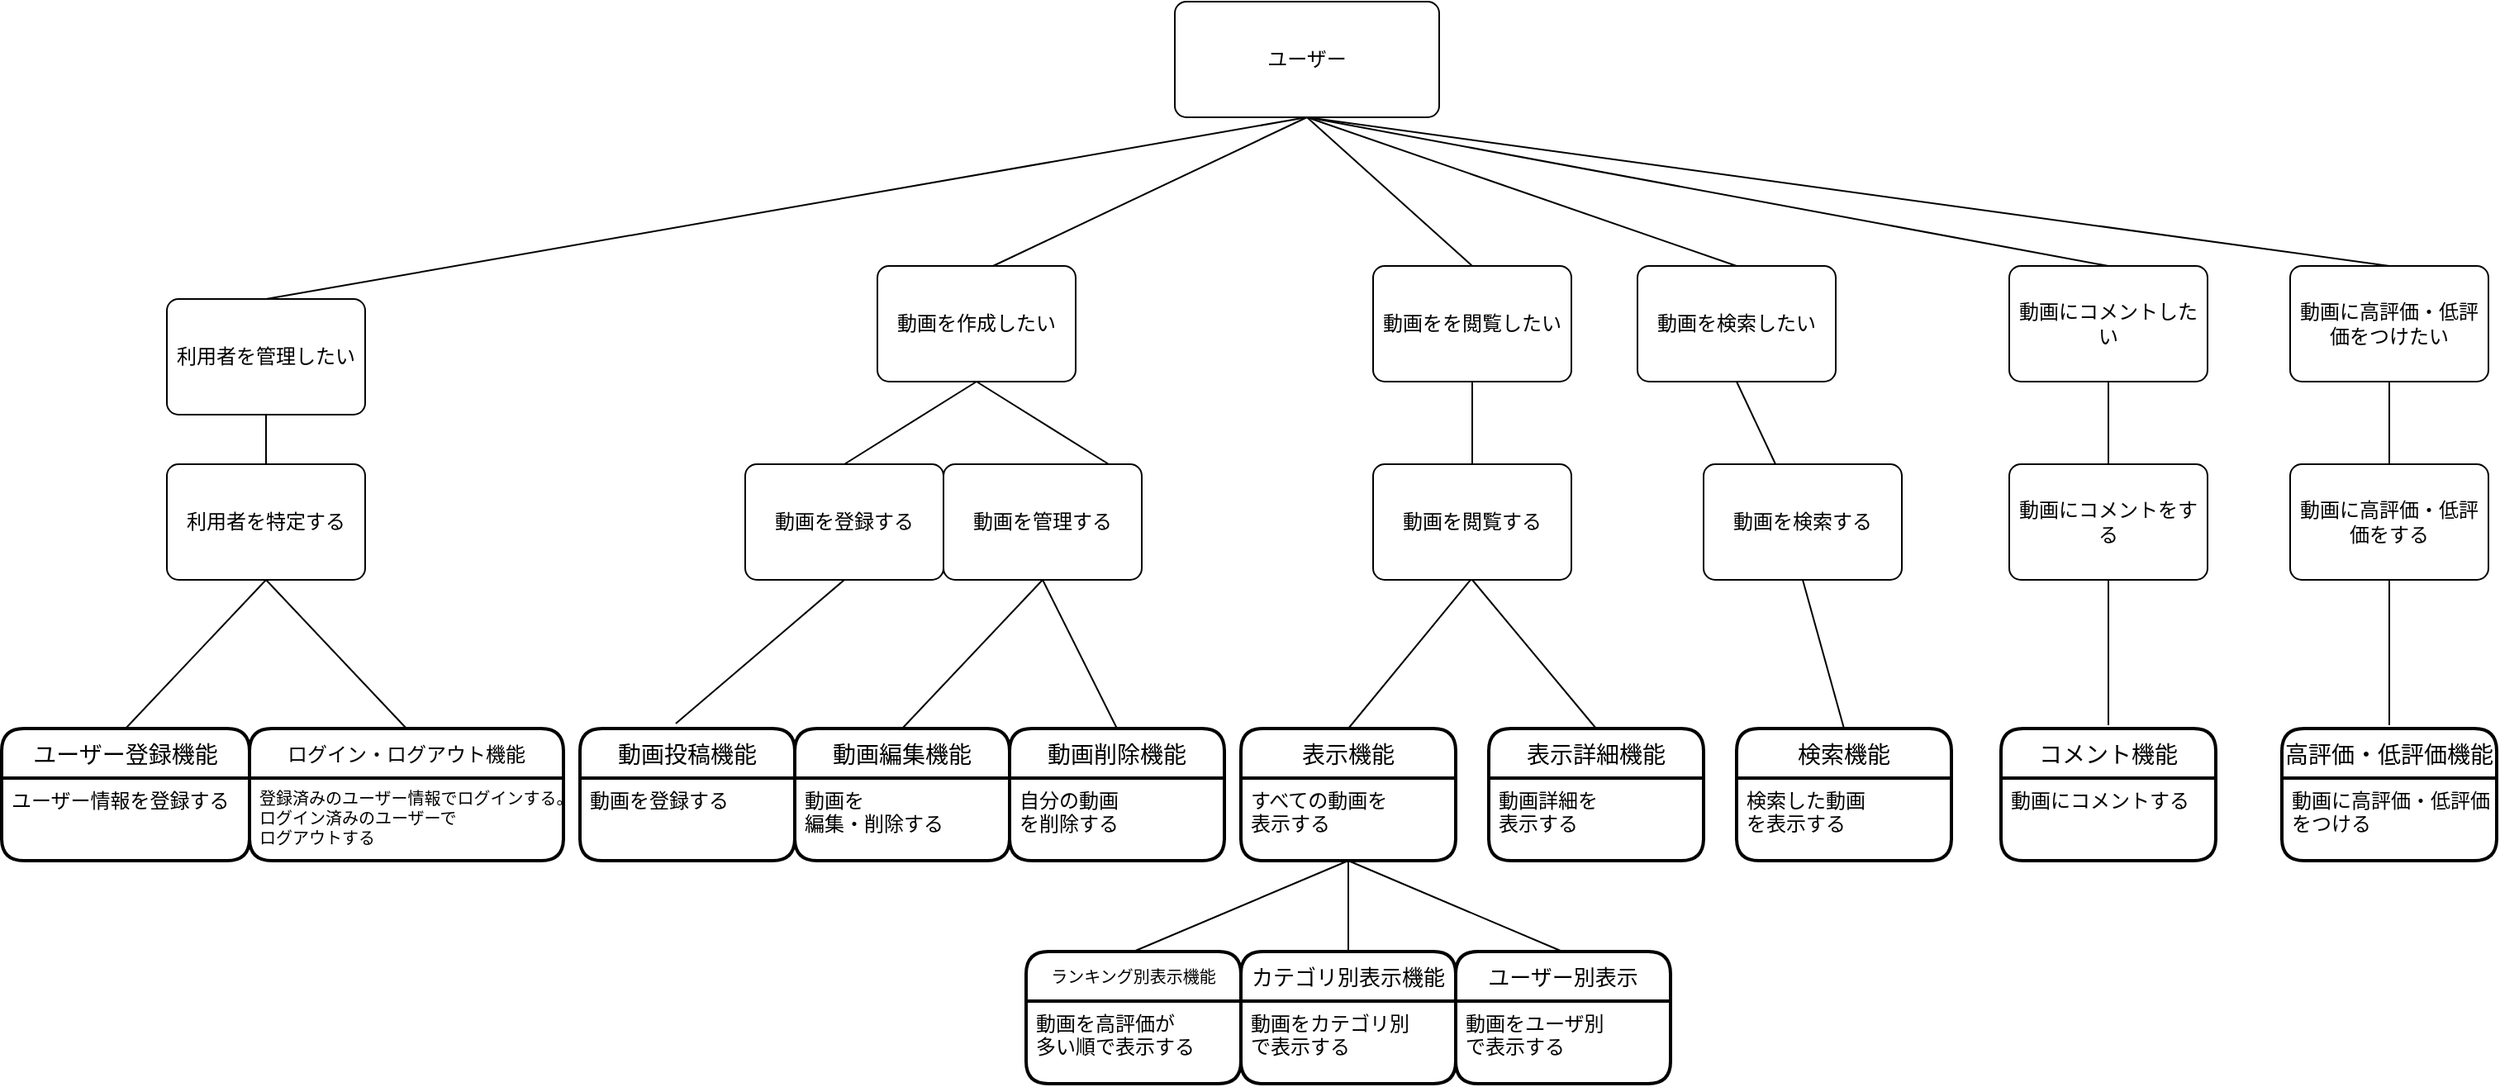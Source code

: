 <mxfile version="14.6.13" type="device"><diagram id="mubKvXnQOlEhwIA7x15I" name="ページ1"><mxGraphModel dx="2950" dy="795" grid="1" gridSize="10" guides="1" tooltips="1" connect="1" arrows="1" fold="1" page="1" pageScale="1" pageWidth="827" pageHeight="1169" math="0" shadow="0"><root><mxCell id="0"/><mxCell id="1" parent="0"/><mxCell id="DC9m4wjwWqNJ7zrwBFtp-26" value="動画投稿機能" style="swimlane;childLayout=stackLayout;horizontal=1;startSize=30;horizontalStack=0;rounded=1;fontSize=14;fontStyle=0;strokeWidth=2;resizeParent=0;resizeLast=1;shadow=0;dashed=0;align=center;" parent="1" vertex="1"><mxGeometry x="-530" y="440" width="130" height="80" as="geometry"/></mxCell><mxCell id="DC9m4wjwWqNJ7zrwBFtp-27" value="動画を登録する" style="align=left;strokeColor=none;fillColor=none;spacingLeft=4;fontSize=12;verticalAlign=top;resizable=0;rotatable=0;part=1;" parent="DC9m4wjwWqNJ7zrwBFtp-26" vertex="1"><mxGeometry y="30" width="130" height="50" as="geometry"/></mxCell><mxCell id="DC9m4wjwWqNJ7zrwBFtp-29" value="ユーザー" style="rounded=1;arcSize=10;whiteSpace=wrap;html=1;align=center;" parent="1" vertex="1"><mxGeometry x="-170" width="160" height="70" as="geometry"/></mxCell><mxCell id="DC9m4wjwWqNJ7zrwBFtp-33" value="動画にコメントしたい" style="rounded=1;arcSize=10;whiteSpace=wrap;html=1;align=center;" parent="1" vertex="1"><mxGeometry x="335" y="160" width="120" height="70" as="geometry"/></mxCell><mxCell id="DC9m4wjwWqNJ7zrwBFtp-35" value="動画を検索したい" style="rounded=1;arcSize=10;whiteSpace=wrap;html=1;align=center;" parent="1" vertex="1"><mxGeometry x="110" y="160" width="120" height="70" as="geometry"/></mxCell><mxCell id="DC9m4wjwWqNJ7zrwBFtp-36" value="動画をを閲覧したい" style="rounded=1;arcSize=10;whiteSpace=wrap;html=1;align=center;" parent="1" vertex="1"><mxGeometry x="-50" y="160" width="120" height="70" as="geometry"/></mxCell><mxCell id="DC9m4wjwWqNJ7zrwBFtp-51" value="動画編集機能" style="swimlane;childLayout=stackLayout;horizontal=1;startSize=30;horizontalStack=0;rounded=1;fontSize=14;fontStyle=0;strokeWidth=2;resizeParent=0;resizeLast=1;shadow=0;dashed=0;align=center;" parent="1" vertex="1"><mxGeometry x="-400" y="440" width="130" height="80" as="geometry"/></mxCell><mxCell id="DC9m4wjwWqNJ7zrwBFtp-52" value="動画を&#10;編集・削除する" style="align=left;strokeColor=none;fillColor=none;spacingLeft=4;fontSize=12;verticalAlign=top;resizable=0;rotatable=0;part=1;" parent="DC9m4wjwWqNJ7zrwBFtp-51" vertex="1"><mxGeometry y="30" width="130" height="50" as="geometry"/></mxCell><mxCell id="DC9m4wjwWqNJ7zrwBFtp-54" value="検索機能" style="swimlane;childLayout=stackLayout;horizontal=1;startSize=30;horizontalStack=0;rounded=1;fontSize=14;fontStyle=0;strokeWidth=2;resizeParent=0;resizeLast=1;shadow=0;dashed=0;align=center;" parent="1" vertex="1"><mxGeometry x="170" y="440" width="130" height="80" as="geometry"/></mxCell><mxCell id="DC9m4wjwWqNJ7zrwBFtp-55" value="検索した動画&#10;を表示する" style="align=left;strokeColor=none;fillColor=none;spacingLeft=4;fontSize=12;verticalAlign=top;resizable=0;rotatable=0;part=1;" parent="DC9m4wjwWqNJ7zrwBFtp-54" vertex="1"><mxGeometry y="30" width="130" height="50" as="geometry"/></mxCell><mxCell id="DC9m4wjwWqNJ7zrwBFtp-57" value="動画削除機能" style="swimlane;childLayout=stackLayout;horizontal=1;startSize=30;horizontalStack=0;rounded=1;fontSize=14;fontStyle=0;strokeWidth=2;resizeParent=0;resizeLast=1;shadow=0;dashed=0;align=center;" parent="1" vertex="1"><mxGeometry x="-270" y="440" width="130" height="80" as="geometry"/></mxCell><mxCell id="DC9m4wjwWqNJ7zrwBFtp-58" value="自分の動画&#10;を削除する" style="align=left;strokeColor=none;fillColor=none;spacingLeft=4;fontSize=12;verticalAlign=top;resizable=0;rotatable=0;part=1;" parent="DC9m4wjwWqNJ7zrwBFtp-57" vertex="1"><mxGeometry y="30" width="130" height="50" as="geometry"/></mxCell><mxCell id="DC9m4wjwWqNJ7zrwBFtp-60" value="表示機能" style="swimlane;childLayout=stackLayout;horizontal=1;startSize=30;horizontalStack=0;rounded=1;fontSize=14;fontStyle=0;strokeWidth=2;resizeParent=0;resizeLast=1;shadow=0;dashed=0;align=center;" parent="1" vertex="1"><mxGeometry x="-130" y="440" width="130" height="80" as="geometry"/></mxCell><mxCell id="DC9m4wjwWqNJ7zrwBFtp-61" value="すべての動画を&#10;表示する" style="align=left;strokeColor=none;fillColor=none;spacingLeft=4;fontSize=12;verticalAlign=top;resizable=0;rotatable=0;part=1;" parent="DC9m4wjwWqNJ7zrwBFtp-60" vertex="1"><mxGeometry y="30" width="130" height="50" as="geometry"/></mxCell><mxCell id="DC9m4wjwWqNJ7zrwBFtp-63" value="カテゴリ別表示機能" style="swimlane;childLayout=stackLayout;horizontal=1;startSize=30;horizontalStack=0;rounded=1;fontSize=13;fontStyle=0;strokeWidth=2;resizeParent=0;resizeLast=1;shadow=0;dashed=0;align=center;" parent="1" vertex="1"><mxGeometry x="-130" y="575" width="130" height="80" as="geometry"/></mxCell><mxCell id="DC9m4wjwWqNJ7zrwBFtp-64" value="動画をカテゴリ別&#10;で表示する" style="align=left;strokeColor=none;fillColor=none;spacingLeft=4;fontSize=12;verticalAlign=top;resizable=0;rotatable=0;part=1;" parent="DC9m4wjwWqNJ7zrwBFtp-63" vertex="1"><mxGeometry y="30" width="130" height="50" as="geometry"/></mxCell><mxCell id="DC9m4wjwWqNJ7zrwBFtp-71" value="動画を閲覧する" style="rounded=1;arcSize=10;whiteSpace=wrap;html=1;align=center;" parent="1" vertex="1"><mxGeometry x="-50" y="280" width="120" height="70" as="geometry"/></mxCell><mxCell id="DC9m4wjwWqNJ7zrwBFtp-72" value="動画を管理する" style="rounded=1;arcSize=10;whiteSpace=wrap;html=1;align=center;" parent="1" vertex="1"><mxGeometry x="-310" y="280" width="120" height="70" as="geometry"/></mxCell><mxCell id="DC9m4wjwWqNJ7zrwBFtp-74" value="動画を作成したい" style="rounded=1;arcSize=10;whiteSpace=wrap;html=1;align=center;" parent="1" vertex="1"><mxGeometry x="-350" y="160" width="120" height="70" as="geometry"/></mxCell><mxCell id="DC9m4wjwWqNJ7zrwBFtp-75" value="動画を登録する" style="rounded=1;arcSize=10;whiteSpace=wrap;html=1;align=center;" parent="1" vertex="1"><mxGeometry x="-430" y="280" width="120" height="70" as="geometry"/></mxCell><mxCell id="DC9m4wjwWqNJ7zrwBFtp-95" value="動画を検索する" style="rounded=1;arcSize=10;whiteSpace=wrap;html=1;align=center;" parent="1" vertex="1"><mxGeometry x="150" y="280" width="120" height="70" as="geometry"/></mxCell><mxCell id="DC9m4wjwWqNJ7zrwBFtp-101" value="動画にコメントをする" style="rounded=1;arcSize=10;whiteSpace=wrap;html=1;align=center;" parent="1" vertex="1"><mxGeometry x="335" y="280" width="120" height="70" as="geometry"/></mxCell><mxCell id="DC9m4wjwWqNJ7zrwBFtp-106" value="コメント機能" style="swimlane;childLayout=stackLayout;horizontal=1;startSize=30;horizontalStack=0;rounded=1;fontSize=14;fontStyle=0;strokeWidth=2;resizeParent=0;resizeLast=1;shadow=0;dashed=0;align=center;" parent="1" vertex="1"><mxGeometry x="330" y="440" width="130" height="80" as="geometry"/></mxCell><mxCell id="DC9m4wjwWqNJ7zrwBFtp-107" value="動画にコメントする" style="align=left;strokeColor=none;fillColor=none;spacingLeft=4;fontSize=12;verticalAlign=top;resizable=0;rotatable=0;part=1;" parent="DC9m4wjwWqNJ7zrwBFtp-106" vertex="1"><mxGeometry y="30" width="130" height="50" as="geometry"/></mxCell><mxCell id="DC9m4wjwWqNJ7zrwBFtp-116" value="" style="endArrow=none;html=1;rounded=0;exitX=0.5;exitY=0;exitDx=0;exitDy=0;entryX=0.5;entryY=1;entryDx=0;entryDy=0;" parent="1" target="DC9m4wjwWqNJ7zrwBFtp-74" edge="1"><mxGeometry relative="1" as="geometry"><mxPoint x="-210" y="280" as="sourcePoint"/><mxPoint x="-340" y="230" as="targetPoint"/></mxGeometry></mxCell><mxCell id="DC9m4wjwWqNJ7zrwBFtp-122" value="" style="endArrow=none;html=1;rounded=0;entryX=0.5;entryY=1;entryDx=0;entryDy=0;" parent="1" target="DC9m4wjwWqNJ7zrwBFtp-101" edge="1"><mxGeometry relative="1" as="geometry"><mxPoint x="395" y="438" as="sourcePoint"/><mxPoint x="465" y="350" as="targetPoint"/></mxGeometry></mxCell><mxCell id="DC9m4wjwWqNJ7zrwBFtp-165" value="" style="endArrow=none;html=1;entryX=0.5;entryY=1;entryDx=0;entryDy=0;" parent="1" source="DC9m4wjwWqNJ7zrwBFtp-95" target="DC9m4wjwWqNJ7zrwBFtp-35" edge="1"><mxGeometry width="50" height="50" relative="1" as="geometry"><mxPoint x="120" y="290" as="sourcePoint"/><mxPoint x="170" y="240" as="targetPoint"/></mxGeometry></mxCell><mxCell id="DC9m4wjwWqNJ7zrwBFtp-166" value="" style="endArrow=none;html=1;entryX=0.5;entryY=1;entryDx=0;entryDy=0;" parent="1" target="DC9m4wjwWqNJ7zrwBFtp-29" edge="1"><mxGeometry width="50" height="50" relative="1" as="geometry"><mxPoint x="-280" y="160" as="sourcePoint"/><mxPoint x="110" y="70" as="targetPoint"/></mxGeometry></mxCell><mxCell id="DC9m4wjwWqNJ7zrwBFtp-167" value="" style="endArrow=none;html=1;exitX=0.5;exitY=0;exitDx=0;exitDy=0;entryX=0.5;entryY=1;entryDx=0;entryDy=0;" parent="1" source="DC9m4wjwWqNJ7zrwBFtp-35" target="DC9m4wjwWqNJ7zrwBFtp-29" edge="1"><mxGeometry width="50" height="50" relative="1" as="geometry"><mxPoint x="20" y="340" as="sourcePoint"/><mxPoint x="110" y="80" as="targetPoint"/></mxGeometry></mxCell><mxCell id="DC9m4wjwWqNJ7zrwBFtp-168" value="" style="endArrow=none;html=1;exitX=0.5;exitY=0;exitDx=0;exitDy=0;entryX=0.5;entryY=1;entryDx=0;entryDy=0;" parent="1" source="DC9m4wjwWqNJ7zrwBFtp-36" target="DC9m4wjwWqNJ7zrwBFtp-29" edge="1"><mxGeometry width="50" height="50" relative="1" as="geometry"><mxPoint x="20" y="340" as="sourcePoint"/><mxPoint y="60" as="targetPoint"/></mxGeometry></mxCell><mxCell id="DC9m4wjwWqNJ7zrwBFtp-169" value="" style="endArrow=none;html=1;exitX=0.5;exitY=0;exitDx=0;exitDy=0;entryX=0.5;entryY=1;entryDx=0;entryDy=0;" parent="1" source="DC9m4wjwWqNJ7zrwBFtp-33" edge="1" target="DC9m4wjwWqNJ7zrwBFtp-29"><mxGeometry width="50" height="50" relative="1" as="geometry"><mxPoint x="330" y="150" as="sourcePoint"/><mxPoint y="60" as="targetPoint"/></mxGeometry></mxCell><mxCell id="DC9m4wjwWqNJ7zrwBFtp-171" value="" style="endArrow=none;html=1;exitX=0.5;exitY=0;exitDx=0;exitDy=0;" parent="1" source="DC9m4wjwWqNJ7zrwBFtp-75" edge="1"><mxGeometry width="50" height="50" relative="1" as="geometry"><mxPoint x="-350" y="280" as="sourcePoint"/><mxPoint x="-290" y="230" as="targetPoint"/></mxGeometry></mxCell><mxCell id="DC9m4wjwWqNJ7zrwBFtp-172" value="" style="endArrow=none;html=1;entryX=0.5;entryY=1;entryDx=0;entryDy=0;exitX=0.5;exitY=0;exitDx=0;exitDy=0;" parent="1" source="DC9m4wjwWqNJ7zrwBFtp-57" target="DC9m4wjwWqNJ7zrwBFtp-72" edge="1"><mxGeometry width="50" height="50" relative="1" as="geometry"><mxPoint x="-250" y="400" as="sourcePoint"/><mxPoint x="-210" y="350" as="targetPoint"/></mxGeometry></mxCell><mxCell id="DC9m4wjwWqNJ7zrwBFtp-173" value="" style="endArrow=none;html=1;exitX=0.5;exitY=0;exitDx=0;exitDy=0;entryX=0.5;entryY=1;entryDx=0;entryDy=0;" parent="1" source="DC9m4wjwWqNJ7zrwBFtp-51" target="DC9m4wjwWqNJ7zrwBFtp-72" edge="1"><mxGeometry width="50" height="50" relative="1" as="geometry"><mxPoint x="-380" y="390" as="sourcePoint"/><mxPoint x="-330" y="340" as="targetPoint"/></mxGeometry></mxCell><mxCell id="DC9m4wjwWqNJ7zrwBFtp-174" value="" style="endArrow=none;html=1;exitX=0.446;exitY=-0.037;exitDx=0;exitDy=0;exitPerimeter=0;entryX=0.5;entryY=1;entryDx=0;entryDy=0;" parent="1" source="DC9m4wjwWqNJ7zrwBFtp-26" edge="1" target="DC9m4wjwWqNJ7zrwBFtp-75"><mxGeometry width="50" height="50" relative="1" as="geometry"><mxPoint x="-490" y="400" as="sourcePoint"/><mxPoint x="-440" y="350" as="targetPoint"/></mxGeometry></mxCell><mxCell id="DC9m4wjwWqNJ7zrwBFtp-175" value="" style="endArrow=none;html=1;entryX=0.5;entryY=1;entryDx=0;entryDy=0;" parent="1" target="DC9m4wjwWqNJ7zrwBFtp-36" edge="1"><mxGeometry width="50" height="50" relative="1" as="geometry"><mxPoint x="10" y="280" as="sourcePoint"/><mxPoint x="60" y="230" as="targetPoint"/></mxGeometry></mxCell><mxCell id="DC9m4wjwWqNJ7zrwBFtp-176" value="" style="endArrow=none;html=1;entryX=0.5;entryY=1;entryDx=0;entryDy=0;exitX=0.5;exitY=0;exitDx=0;exitDy=0;" parent="1" source="DC9m4wjwWqNJ7zrwBFtp-63" target="DC9m4wjwWqNJ7zrwBFtp-61" edge="1"><mxGeometry width="50" height="50" relative="1" as="geometry"><mxPoint x="260" y="340" as="sourcePoint"/><mxPoint x="310" y="290" as="targetPoint"/></mxGeometry></mxCell><mxCell id="DC9m4wjwWqNJ7zrwBFtp-177" value="" style="endArrow=none;html=1;exitX=0.5;exitY=0;exitDx=0;exitDy=0;" parent="1" source="DC9m4wjwWqNJ7zrwBFtp-60" edge="1"><mxGeometry width="50" height="50" relative="1" as="geometry"><mxPoint x="-41" y="400" as="sourcePoint"/><mxPoint x="9" y="350" as="targetPoint"/></mxGeometry></mxCell><mxCell id="DC9m4wjwWqNJ7zrwBFtp-179" value="" style="endArrow=none;html=1;exitX=0.5;exitY=0;exitDx=0;exitDy=0;entryX=0.5;entryY=1;entryDx=0;entryDy=0;" parent="1" source="DC9m4wjwWqNJ7zrwBFtp-54" edge="1" target="DC9m4wjwWqNJ7zrwBFtp-95"><mxGeometry width="50" height="50" relative="1" as="geometry"><mxPoint x="125" y="430" as="sourcePoint"/><mxPoint x="170" y="350" as="targetPoint"/></mxGeometry></mxCell><mxCell id="DC9m4wjwWqNJ7zrwBFtp-180" value="" style="endArrow=none;html=1;entryX=0.5;entryY=1;entryDx=0;entryDy=0;exitX=0.5;exitY=0;exitDx=0;exitDy=0;" parent="1" source="DC9m4wjwWqNJ7zrwBFtp-101" target="DC9m4wjwWqNJ7zrwBFtp-33" edge="1"><mxGeometry width="50" height="50" relative="1" as="geometry"><mxPoint x="200" y="340" as="sourcePoint"/><mxPoint x="250" y="290" as="targetPoint"/></mxGeometry></mxCell><mxCell id="m38vzi4DDO34hWza4QQN-2" value="利用者を管理したい" style="rounded=1;arcSize=10;whiteSpace=wrap;html=1;align=center;" parent="1" vertex="1"><mxGeometry x="-780" y="180" width="120" height="70" as="geometry"/></mxCell><mxCell id="m38vzi4DDO34hWza4QQN-4" value="ユーザー登録機能" style="swimlane;childLayout=stackLayout;horizontal=1;startSize=30;horizontalStack=0;rounded=1;fontSize=14;fontStyle=0;strokeWidth=2;resizeParent=0;resizeLast=1;shadow=0;dashed=0;align=center;" parent="1" vertex="1"><mxGeometry x="-880" y="440" width="150" height="80" as="geometry"/></mxCell><mxCell id="m38vzi4DDO34hWza4QQN-5" value="ユーザー情報を登録する" style="align=left;strokeColor=none;fillColor=none;spacingLeft=4;fontSize=12;verticalAlign=top;resizable=0;rotatable=0;part=1;" parent="m38vzi4DDO34hWza4QQN-4" vertex="1"><mxGeometry y="30" width="150" height="50" as="geometry"/></mxCell><mxCell id="m38vzi4DDO34hWza4QQN-11" value="利用者を特定する" style="rounded=1;arcSize=10;whiteSpace=wrap;html=1;align=center;" parent="1" vertex="1"><mxGeometry x="-780" y="280" width="120" height="70" as="geometry"/></mxCell><mxCell id="m38vzi4DDO34hWza4QQN-12" value="" style="endArrow=none;html=1;entryX=0.5;entryY=1;entryDx=0;entryDy=0;" parent="1" source="m38vzi4DDO34hWza4QQN-11" target="m38vzi4DDO34hWza4QQN-2" edge="1"><mxGeometry width="50" height="50" relative="1" as="geometry"><mxPoint x="-810" y="320" as="sourcePoint"/><mxPoint x="-760" y="270" as="targetPoint"/></mxGeometry></mxCell><mxCell id="m38vzi4DDO34hWza4QQN-18" value="" style="endArrow=none;html=1;exitX=0.5;exitY=0;exitDx=0;exitDy=0;entryX=0.5;entryY=1;entryDx=0;entryDy=0;" parent="1" source="m38vzi4DDO34hWza4QQN-4" target="m38vzi4DDO34hWza4QQN-11" edge="1"><mxGeometry width="50" height="50" relative="1" as="geometry"><mxPoint x="-805" y="460" as="sourcePoint"/><mxPoint x="-760" y="380" as="targetPoint"/></mxGeometry></mxCell><mxCell id="m38vzi4DDO34hWza4QQN-21" value="ログイン・ログアウト機能" style="swimlane;childLayout=stackLayout;horizontal=1;startSize=30;horizontalStack=0;rounded=1;fontSize=12;fontStyle=0;strokeWidth=2;resizeParent=0;resizeLast=1;shadow=0;dashed=0;align=center;" parent="1" vertex="1"><mxGeometry x="-730" y="440" width="190" height="80" as="geometry"/></mxCell><mxCell id="m38vzi4DDO34hWza4QQN-22" value="登録済みのユーザー情報でログインする。&#10;ログイン済みのユーザーで&#10;ログアウトする" style="align=left;strokeColor=none;fillColor=none;spacingLeft=4;fontSize=10;verticalAlign=top;resizable=0;rotatable=0;part=1;" parent="m38vzi4DDO34hWza4QQN-21" vertex="1"><mxGeometry y="30" width="190" height="50" as="geometry"/></mxCell><mxCell id="m38vzi4DDO34hWza4QQN-23" value="" style="endArrow=none;html=1;exitX=0.5;exitY=0;exitDx=0;exitDy=0;entryX=0.5;entryY=1;entryDx=0;entryDy=0;" parent="1" source="m38vzi4DDO34hWza4QQN-21" target="m38vzi4DDO34hWza4QQN-11" edge="1"><mxGeometry width="50" height="50" relative="1" as="geometry"><mxPoint x="-795" y="470" as="sourcePoint"/><mxPoint x="-750" y="390" as="targetPoint"/></mxGeometry></mxCell><mxCell id="njqqT8-KW5xFta8gCpXC-1" value="動画に高評価・低評価をつけたい" style="rounded=1;arcSize=10;whiteSpace=wrap;html=1;align=center;" parent="1" vertex="1"><mxGeometry x="505" y="160" width="120" height="70" as="geometry"/></mxCell><mxCell id="njqqT8-KW5xFta8gCpXC-2" value="動画に高評価・低評価をする" style="rounded=1;arcSize=10;whiteSpace=wrap;html=1;align=center;" parent="1" vertex="1"><mxGeometry x="505" y="280" width="120" height="70" as="geometry"/></mxCell><mxCell id="njqqT8-KW5xFta8gCpXC-3" value="高評価・低評価機能" style="swimlane;childLayout=stackLayout;horizontal=1;startSize=30;horizontalStack=0;rounded=1;fontSize=14;fontStyle=0;strokeWidth=2;resizeParent=0;resizeLast=1;shadow=0;dashed=0;align=center;" parent="1" vertex="1"><mxGeometry x="500" y="440" width="130" height="80" as="geometry"/></mxCell><mxCell id="njqqT8-KW5xFta8gCpXC-4" value="動画に高評価・低評価&#10;をつける" style="align=left;strokeColor=none;fillColor=none;spacingLeft=4;fontSize=12;verticalAlign=top;resizable=0;rotatable=0;part=1;" parent="njqqT8-KW5xFta8gCpXC-3" vertex="1"><mxGeometry y="30" width="130" height="50" as="geometry"/></mxCell><mxCell id="njqqT8-KW5xFta8gCpXC-5" value="" style="endArrow=none;html=1;rounded=0;entryX=0.5;entryY=1;entryDx=0;entryDy=0;" parent="1" target="njqqT8-KW5xFta8gCpXC-2" edge="1"><mxGeometry relative="1" as="geometry"><mxPoint x="565" y="438" as="sourcePoint"/><mxPoint x="635" y="350" as="targetPoint"/></mxGeometry></mxCell><mxCell id="njqqT8-KW5xFta8gCpXC-6" value="" style="endArrow=none;html=1;entryX=0.5;entryY=1;entryDx=0;entryDy=0;exitX=0.5;exitY=0;exitDx=0;exitDy=0;" parent="1" source="njqqT8-KW5xFta8gCpXC-2" target="njqqT8-KW5xFta8gCpXC-1" edge="1"><mxGeometry width="50" height="50" relative="1" as="geometry"><mxPoint x="370" y="340" as="sourcePoint"/><mxPoint x="420" y="290" as="targetPoint"/></mxGeometry></mxCell><mxCell id="njqqT8-KW5xFta8gCpXC-7" value="" style="endArrow=none;html=1;exitX=0.5;exitY=0;exitDx=0;exitDy=0;entryX=0.5;entryY=1;entryDx=0;entryDy=0;" parent="1" edge="1" target="DC9m4wjwWqNJ7zrwBFtp-29" source="njqqT8-KW5xFta8gCpXC-1"><mxGeometry width="50" height="50" relative="1" as="geometry"><mxPoint x="660" y="160" as="sourcePoint"/><mxPoint y="60" as="targetPoint"/></mxGeometry></mxCell><mxCell id="uwDTBjQ3rIefXe_bEsxB-2" value="ランキング別表示機能" style="swimlane;childLayout=stackLayout;horizontal=1;startSize=30;horizontalStack=0;rounded=1;fontSize=10;fontStyle=0;strokeWidth=2;resizeParent=0;resizeLast=1;shadow=0;dashed=0;align=center;" vertex="1" parent="1"><mxGeometry x="-260" y="575" width="130" height="80" as="geometry"/></mxCell><mxCell id="uwDTBjQ3rIefXe_bEsxB-3" value="動画を高評価が&#10;多い順で表示する" style="align=left;strokeColor=none;fillColor=none;spacingLeft=4;fontSize=12;verticalAlign=top;resizable=0;rotatable=0;part=1;" vertex="1" parent="uwDTBjQ3rIefXe_bEsxB-2"><mxGeometry y="30" width="130" height="50" as="geometry"/></mxCell><mxCell id="uwDTBjQ3rIefXe_bEsxB-7" value="" style="endArrow=none;html=1;entryX=0.5;entryY=1;entryDx=0;entryDy=0;exitX=0.5;exitY=0;exitDx=0;exitDy=0;" edge="1" parent="1" source="m38vzi4DDO34hWza4QQN-2" target="DC9m4wjwWqNJ7zrwBFtp-29"><mxGeometry width="50" height="50" relative="1" as="geometry"><mxPoint x="-280" y="140" as="sourcePoint"/><mxPoint x="120" y="50" as="targetPoint"/></mxGeometry></mxCell><mxCell id="uwDTBjQ3rIefXe_bEsxB-8" value="表示詳細機能" style="swimlane;childLayout=stackLayout;horizontal=1;startSize=30;horizontalStack=0;rounded=1;fontSize=14;fontStyle=0;strokeWidth=2;resizeParent=0;resizeLast=1;shadow=0;dashed=0;align=center;" vertex="1" parent="1"><mxGeometry x="20" y="440" width="130" height="80" as="geometry"/></mxCell><mxCell id="uwDTBjQ3rIefXe_bEsxB-9" value="動画詳細を&#10;表示する" style="align=left;strokeColor=none;fillColor=none;spacingLeft=4;fontSize=12;verticalAlign=top;resizable=0;rotatable=0;part=1;" vertex="1" parent="uwDTBjQ3rIefXe_bEsxB-8"><mxGeometry y="30" width="130" height="50" as="geometry"/></mxCell><mxCell id="uwDTBjQ3rIefXe_bEsxB-10" value="ユーザー別表示" style="swimlane;childLayout=stackLayout;horizontal=1;startSize=30;horizontalStack=0;rounded=1;fontSize=13;fontStyle=0;strokeWidth=2;resizeParent=0;resizeLast=1;shadow=0;dashed=0;align=center;" vertex="1" parent="1"><mxGeometry y="575" width="130" height="80" as="geometry"/></mxCell><mxCell id="uwDTBjQ3rIefXe_bEsxB-11" value="動画をユーザ別&#10;で表示する" style="align=left;strokeColor=none;fillColor=none;spacingLeft=4;fontSize=12;verticalAlign=top;resizable=0;rotatable=0;part=1;" vertex="1" parent="uwDTBjQ3rIefXe_bEsxB-10"><mxGeometry y="30" width="130" height="50" as="geometry"/></mxCell><mxCell id="uwDTBjQ3rIefXe_bEsxB-12" value="" style="endArrow=none;html=1;entryX=0.5;entryY=1;entryDx=0;entryDy=0;exitX=0.5;exitY=0;exitDx=0;exitDy=0;" edge="1" parent="1" source="uwDTBjQ3rIefXe_bEsxB-2" target="DC9m4wjwWqNJ7zrwBFtp-61"><mxGeometry width="50" height="50" relative="1" as="geometry"><mxPoint x="-65" y="570" as="sourcePoint"/><mxPoint x="-55" y="530" as="targetPoint"/></mxGeometry></mxCell><mxCell id="uwDTBjQ3rIefXe_bEsxB-13" value="" style="endArrow=none;html=1;entryX=0.5;entryY=1;entryDx=0;entryDy=0;exitX=0.5;exitY=0;exitDx=0;exitDy=0;" edge="1" parent="1" target="DC9m4wjwWqNJ7zrwBFtp-61"><mxGeometry width="50" height="50" relative="1" as="geometry"><mxPoint x="64.58" y="575" as="sourcePoint"/><mxPoint x="64.58" y="535" as="targetPoint"/></mxGeometry></mxCell><mxCell id="uwDTBjQ3rIefXe_bEsxB-14" value="" style="endArrow=none;html=1;exitX=0.5;exitY=0;exitDx=0;exitDy=0;" edge="1" parent="1" source="uwDTBjQ3rIefXe_bEsxB-8"><mxGeometry width="50" height="50" relative="1" as="geometry"><mxPoint x="-55" y="450" as="sourcePoint"/><mxPoint x="10" y="350" as="targetPoint"/></mxGeometry></mxCell></root></mxGraphModel></diagram></mxfile>